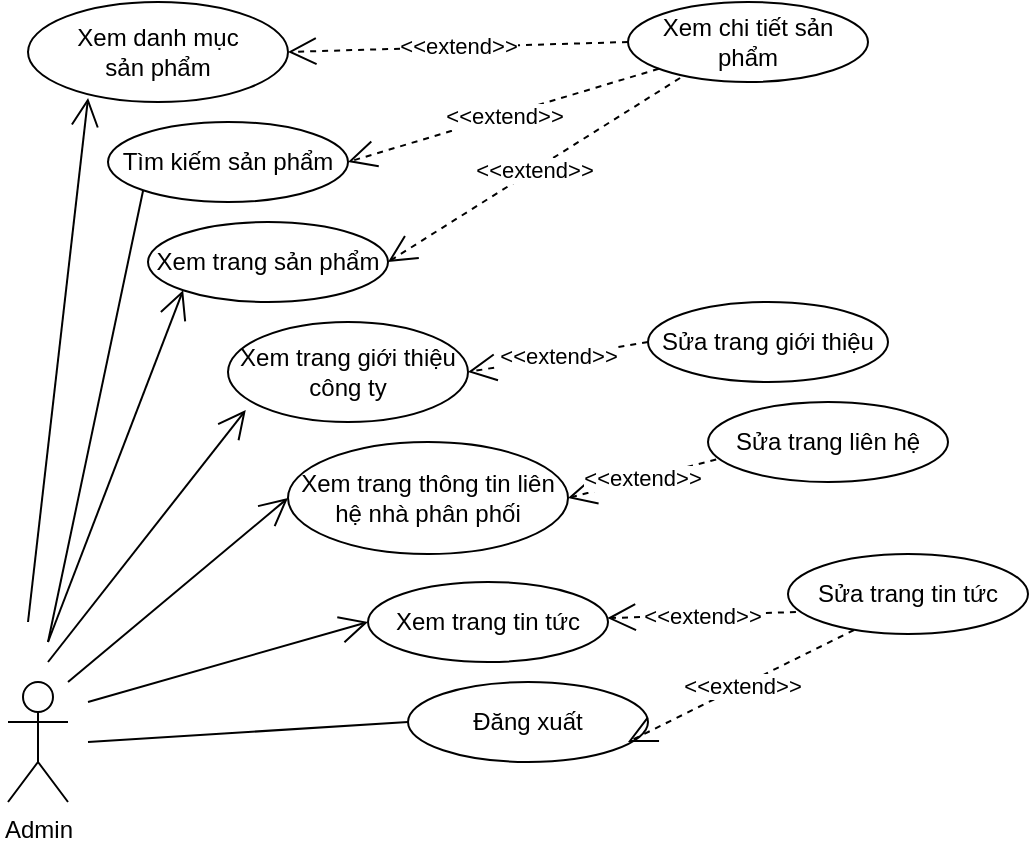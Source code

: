 <mxfile version="14.1.1" type="github">
  <diagram id="htsnJRiTy0PdUouxYch2" name="Page-1">
    <mxGraphModel dx="1108" dy="450" grid="1" gridSize="10" guides="1" tooltips="1" connect="1" arrows="1" fold="1" page="1" pageScale="1" pageWidth="850" pageHeight="1100" math="0" shadow="0">
      <root>
        <mxCell id="0" />
        <mxCell id="1" parent="0" />
        <mxCell id="hs60Bh9PJOF-6od84D4g-1" value="Admin" style="shape=umlActor;verticalLabelPosition=bottom;verticalAlign=top;html=1;outlineConnect=0;" parent="1" vertex="1">
          <mxGeometry x="540" y="560" width="30" height="60" as="geometry" />
        </mxCell>
        <mxCell id="hs60Bh9PJOF-6od84D4g-13" value="Đăng xuất" style="ellipse;whiteSpace=wrap;html=1;" parent="1" vertex="1">
          <mxGeometry x="740" y="560" width="120" height="40" as="geometry" />
        </mxCell>
        <mxCell id="hs60Bh9PJOF-6od84D4g-16" value="Xem trang tin tức" style="ellipse;whiteSpace=wrap;html=1;" parent="1" vertex="1">
          <mxGeometry x="720" y="510" width="120" height="40" as="geometry" />
        </mxCell>
        <mxCell id="hs60Bh9PJOF-6od84D4g-17" value="Xem trang thông tin liên hệ nhà phân phối" style="ellipse;whiteSpace=wrap;html=1;" parent="1" vertex="1">
          <mxGeometry x="680" y="440" width="140" height="56" as="geometry" />
        </mxCell>
        <mxCell id="hs60Bh9PJOF-6od84D4g-23" value="Xem trang giới thiệu công ty" style="ellipse;whiteSpace=wrap;html=1;" parent="1" vertex="1">
          <mxGeometry x="650" y="380" width="120" height="50" as="geometry" />
        </mxCell>
        <mxCell id="hs60Bh9PJOF-6od84D4g-28" value="" style="endArrow=open;endFill=1;endSize=12;html=1;entryX=0;entryY=0.5;entryDx=0;entryDy=0;" parent="1" target="hs60Bh9PJOF-6od84D4g-17" edge="1">
          <mxGeometry width="160" relative="1" as="geometry">
            <mxPoint x="570" y="560" as="sourcePoint" />
            <mxPoint x="442.426" y="727.322" as="targetPoint" />
          </mxGeometry>
        </mxCell>
        <mxCell id="hs60Bh9PJOF-6od84D4g-29" value="" style="endArrow=open;endFill=1;endSize=12;html=1;entryX=0;entryY=0.5;entryDx=0;entryDy=0;" parent="1" target="hs60Bh9PJOF-6od84D4g-16" edge="1">
          <mxGeometry width="160" relative="1" as="geometry">
            <mxPoint x="580" y="570" as="sourcePoint" />
            <mxPoint x="720" y="461" as="targetPoint" />
          </mxGeometry>
        </mxCell>
        <mxCell id="hs60Bh9PJOF-6od84D4g-31" value="" style="endArrow=open;endFill=1;endSize=12;html=1;entryX=0.074;entryY=0.88;entryDx=0;entryDy=0;entryPerimeter=0;" parent="1" target="hs60Bh9PJOF-6od84D4g-23" edge="1">
          <mxGeometry width="160" relative="1" as="geometry">
            <mxPoint x="560" y="550" as="sourcePoint" />
            <mxPoint x="720" y="461" as="targetPoint" />
          </mxGeometry>
        </mxCell>
        <mxCell id="hs60Bh9PJOF-6od84D4g-37" value="&amp;lt;&amp;lt;extend&amp;gt;&amp;gt;" style="endArrow=open;endSize=12;dashed=1;html=1;exitX=0.033;exitY=0.725;exitDx=0;exitDy=0;exitPerimeter=0;" parent="1" source="hs60Bh9PJOF-6od84D4g-38" target="hs60Bh9PJOF-6od84D4g-16" edge="1">
          <mxGeometry width="160" relative="1" as="geometry">
            <mxPoint x="920" y="450" as="sourcePoint" />
            <mxPoint x="1038.96" y="495" as="targetPoint" />
          </mxGeometry>
        </mxCell>
        <mxCell id="hs60Bh9PJOF-6od84D4g-38" value="Sửa trang tin tức" style="ellipse;whiteSpace=wrap;html=1;" parent="1" vertex="1">
          <mxGeometry x="930" y="496" width="120" height="40" as="geometry" />
        </mxCell>
        <mxCell id="hs60Bh9PJOF-6od84D4g-39" value="Xem chi tiết sản phẩm" style="ellipse;whiteSpace=wrap;html=1;" parent="1" vertex="1">
          <mxGeometry x="850" y="220" width="120" height="40" as="geometry" />
        </mxCell>
        <mxCell id="hs60Bh9PJOF-6od84D4g-40" value="Xem trang sản phẩm" style="ellipse;whiteSpace=wrap;html=1;" parent="1" vertex="1">
          <mxGeometry x="610" y="330" width="120" height="40" as="geometry" />
        </mxCell>
        <mxCell id="hs60Bh9PJOF-6od84D4g-41" value="&amp;lt;&amp;lt;extend&amp;gt;&amp;gt;" style="endArrow=open;endSize=12;dashed=1;html=1;exitX=0.217;exitY=0.95;exitDx=0;exitDy=0;entryX=1;entryY=0.5;entryDx=0;entryDy=0;exitPerimeter=0;" parent="1" source="hs60Bh9PJOF-6od84D4g-39" target="hs60Bh9PJOF-6od84D4g-40" edge="1">
          <mxGeometry width="160" relative="1" as="geometry">
            <mxPoint x="900" y="302.5" as="sourcePoint" />
            <mxPoint x="870" y="395" as="targetPoint" />
          </mxGeometry>
        </mxCell>
        <mxCell id="hs60Bh9PJOF-6od84D4g-44" value="Tìm kiếm sản phẩm" style="ellipse;whiteSpace=wrap;html=1;" parent="1" vertex="1">
          <mxGeometry x="590" y="280" width="120" height="40" as="geometry" />
        </mxCell>
        <mxCell id="hs60Bh9PJOF-6od84D4g-47" value="&amp;lt;&amp;lt;extend&amp;gt;&amp;gt;" style="endArrow=open;endSize=12;dashed=1;html=1;entryX=1;entryY=0.5;entryDx=0;entryDy=0;" parent="1" source="hs60Bh9PJOF-6od84D4g-39" target="hs60Bh9PJOF-6od84D4g-44" edge="1">
          <mxGeometry width="160" relative="1" as="geometry">
            <mxPoint x="766.96" y="332" as="sourcePoint" />
            <mxPoint x="700" y="320" as="targetPoint" />
          </mxGeometry>
        </mxCell>
        <mxCell id="hs60Bh9PJOF-6od84D4g-48" value="Xem danh mục &lt;br&gt;sản phẩm" style="ellipse;whiteSpace=wrap;html=1;" parent="1" vertex="1">
          <mxGeometry x="550" y="220" width="130" height="50" as="geometry" />
        </mxCell>
        <mxCell id="hs60Bh9PJOF-6od84D4g-50" value="" style="endArrow=open;endFill=1;endSize=12;html=1;entryX=0.231;entryY=0.96;entryDx=0;entryDy=0;entryPerimeter=0;" parent="1" target="hs60Bh9PJOF-6od84D4g-48" edge="1">
          <mxGeometry width="160" relative="1" as="geometry">
            <mxPoint x="550" y="530" as="sourcePoint" />
            <mxPoint x="673.517" y="409.038" as="targetPoint" />
          </mxGeometry>
        </mxCell>
        <mxCell id="vCadQJUx2Q9RowKkNnl8-1" value="&amp;lt;&amp;lt;extend&amp;gt;&amp;gt;" style="endArrow=open;endSize=12;dashed=1;html=1;exitX=0.275;exitY=0.95;exitDx=0;exitDy=0;exitPerimeter=0;entryX=1;entryY=0.35;entryDx=0;entryDy=0;entryPerimeter=0;" parent="1" source="hs60Bh9PJOF-6od84D4g-38" edge="1">
          <mxGeometry width="160" relative="1" as="geometry">
            <mxPoint x="953.89" y="540" as="sourcePoint" />
            <mxPoint x="850" y="590" as="targetPoint" />
          </mxGeometry>
        </mxCell>
        <mxCell id="RFYTupEPOqXVh9oHEL6r-2" value="Sửa trang liên hệ" style="ellipse;whiteSpace=wrap;html=1;" parent="1" vertex="1">
          <mxGeometry x="890" y="420" width="120" height="40" as="geometry" />
        </mxCell>
        <mxCell id="RFYTupEPOqXVh9oHEL6r-3" value="&amp;lt;&amp;lt;extend&amp;gt;&amp;gt;" style="endArrow=open;endSize=12;dashed=1;html=1;exitX=0.034;exitY=0.718;exitDx=0;exitDy=0;exitPerimeter=0;entryX=1;entryY=0.5;entryDx=0;entryDy=0;" parent="1" source="RFYTupEPOqXVh9oHEL6r-2" target="hs60Bh9PJOF-6od84D4g-17" edge="1">
          <mxGeometry width="160" relative="1" as="geometry">
            <mxPoint x="919.96" y="513.52" as="sourcePoint" />
            <mxPoint x="841.45" y="529.71" as="targetPoint" />
          </mxGeometry>
        </mxCell>
        <mxCell id="RFYTupEPOqXVh9oHEL6r-4" value="Sửa trang giới thiệu" style="ellipse;whiteSpace=wrap;html=1;" parent="1" vertex="1">
          <mxGeometry x="860" y="370" width="120" height="40" as="geometry" />
        </mxCell>
        <mxCell id="RFYTupEPOqXVh9oHEL6r-5" value="&amp;lt;&amp;lt;extend&amp;gt;&amp;gt;" style="endArrow=open;endSize=12;dashed=1;html=1;exitX=0;exitY=0.5;exitDx=0;exitDy=0;entryX=1;entryY=0.5;entryDx=0;entryDy=0;" parent="1" source="RFYTupEPOqXVh9oHEL6r-4" target="hs60Bh9PJOF-6od84D4g-23" edge="1">
          <mxGeometry width="160" relative="1" as="geometry">
            <mxPoint x="904.08" y="458.72" as="sourcePoint" />
            <mxPoint x="830.0" y="478.0" as="targetPoint" />
          </mxGeometry>
        </mxCell>
        <mxCell id="1wsCHgzZS9Jm4ukqb-i6-1" value="" style="endArrow=none;html=1;entryX=0;entryY=0.5;entryDx=0;entryDy=0;" parent="1" target="hs60Bh9PJOF-6od84D4g-13" edge="1">
          <mxGeometry width="50" height="50" relative="1" as="geometry">
            <mxPoint x="580" y="590" as="sourcePoint" />
            <mxPoint x="810" y="430" as="targetPoint" />
          </mxGeometry>
        </mxCell>
        <mxCell id="dYFFoLZCxGnejhNjsreW-1" value="" style="endArrow=open;endFill=1;endSize=12;html=1;entryX=0;entryY=1;entryDx=0;entryDy=0;" parent="1" target="hs60Bh9PJOF-6od84D4g-40" edge="1">
          <mxGeometry width="160" relative="1" as="geometry">
            <mxPoint x="560" y="540" as="sourcePoint" />
            <mxPoint x="580.03" y="318" as="targetPoint" />
          </mxGeometry>
        </mxCell>
        <mxCell id="dYFFoLZCxGnejhNjsreW-3" value="&amp;lt;&amp;lt;extend&amp;gt;&amp;gt;" style="endArrow=open;endSize=12;dashed=1;html=1;entryX=1;entryY=0.5;entryDx=0;entryDy=0;exitX=0;exitY=0.5;exitDx=0;exitDy=0;" parent="1" source="hs60Bh9PJOF-6od84D4g-39" target="hs60Bh9PJOF-6od84D4g-48" edge="1">
          <mxGeometry width="160" relative="1" as="geometry">
            <mxPoint x="877.326" y="259.577" as="sourcePoint" />
            <mxPoint x="710" y="290" as="targetPoint" />
          </mxGeometry>
        </mxCell>
        <mxCell id="twUmrpT-jl3EyV7OjVQn-1" value="" style="endArrow=none;html=1;entryX=0;entryY=1;entryDx=0;entryDy=0;" parent="1" target="hs60Bh9PJOF-6od84D4g-44" edge="1">
          <mxGeometry width="50" height="50" relative="1" as="geometry">
            <mxPoint x="560" y="540" as="sourcePoint" />
            <mxPoint x="620" y="350" as="targetPoint" />
          </mxGeometry>
        </mxCell>
      </root>
    </mxGraphModel>
  </diagram>
</mxfile>
